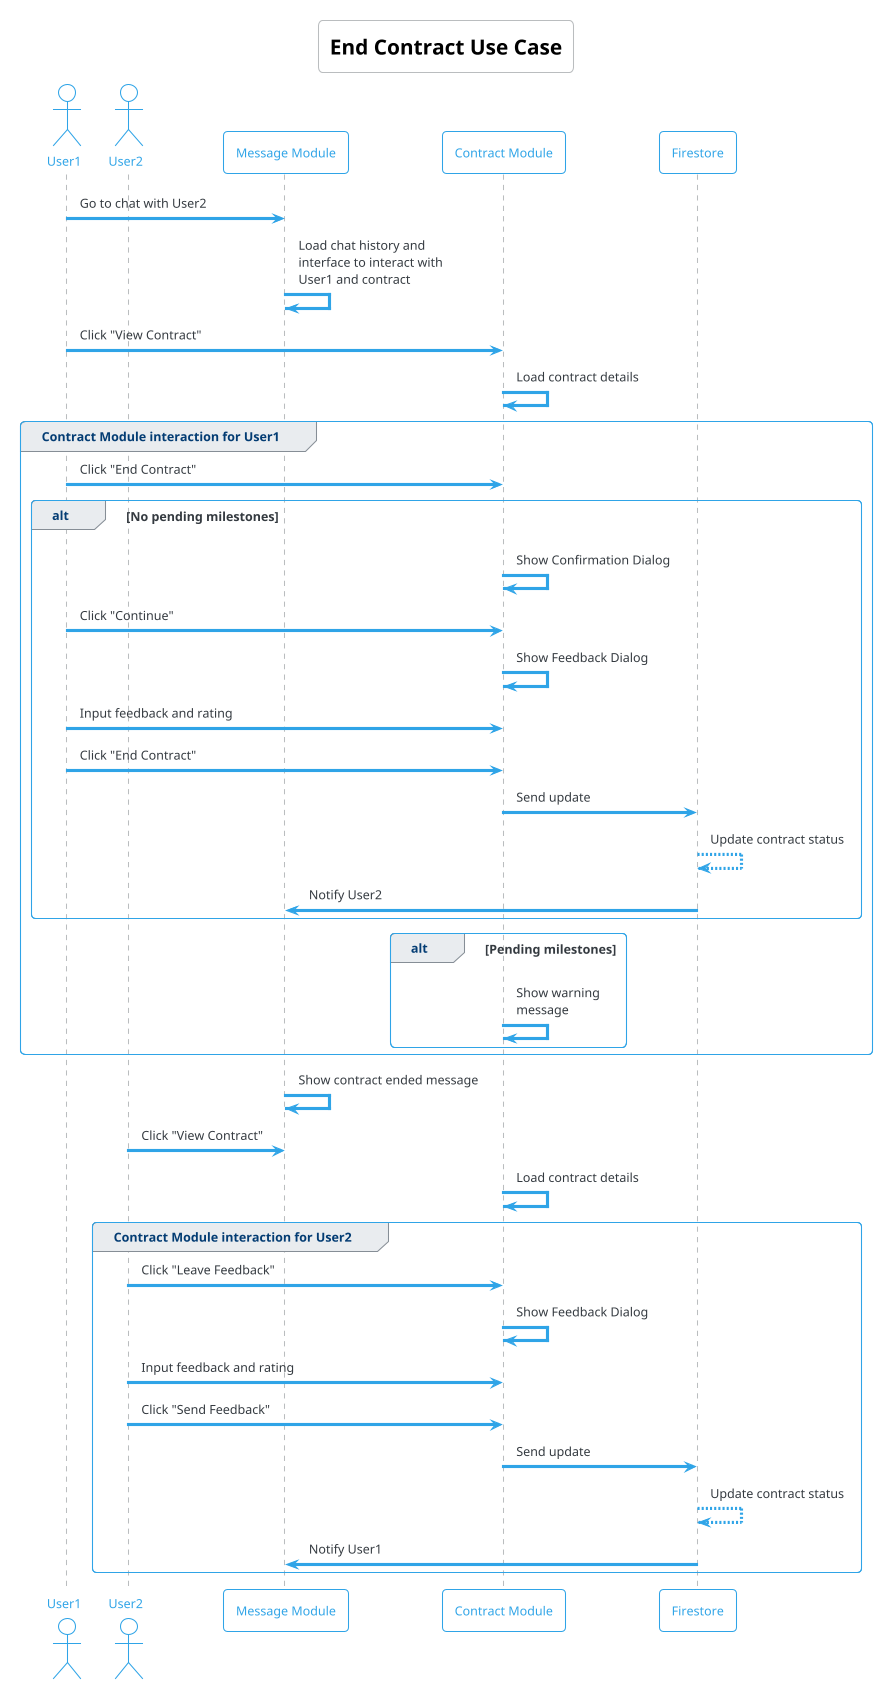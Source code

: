 @startuml endContractUseCase

!theme cerulean-outline
skinparam defaultFontName Arial
skinparam backgroundColor white
skinparam titleFontColor black

actor User1
actor User2
participant "Message Module" as MM
participant "Contract Module" as CM
participant Firestore as FB

title End Contract Use Case

User1 -> MM : Go to chat with User2
MM -> MM : Load chat history and \ninterface to interact with \nUser1 and contract
User1 -> CM : Click "View Contract"
CM -> CM : Load contract details
group Contract Module interaction for User1
User1 -> CM : Click "End Contract"
  alt No pending milestones
    CM -> CM : Show Confirmation Dialog
    User1 -> CM : Click "Continue"
    CM -> CM : Show Feedback Dialog
    User1 -> CM : Input feedback and rating
    User1 -> CM : Click "End Contract"
    CM -> FB : Send update
    FB --> FB : Update contract status
    FB -> MM : Notify User2 
  end
  alt Pending milestones
    CM -> CM : Show warning \nmessage
  end
end

MM -> MM : Show contract ended message
User2 -> MM : Click "View Contract"
CM -> CM : Load contract details
group Contract Module interaction for User2
User2 -> CM : Click "Leave Feedback"
CM -> CM : Show Feedback Dialog
User2 -> CM : Input feedback and rating
User2 -> CM : Click "Send Feedback"
CM -> FB : Send update
FB --> FB : Update contract status
FB -> MM : Notify User1 
end
@enduml
